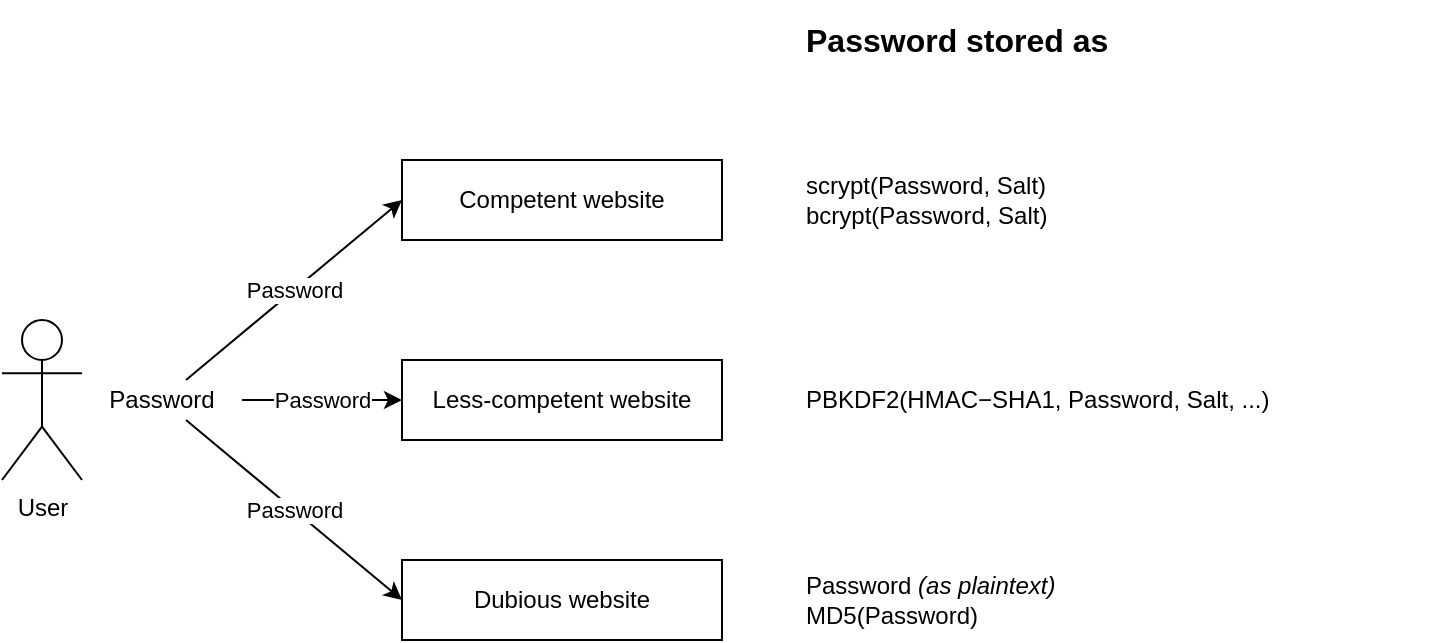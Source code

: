 <mxfile version="13.5.3" type="github">
  <diagram id="_B6--fNvl5OPntU9QEn6" name="Page-1">
    <mxGraphModel dx="1422" dy="795" grid="1" gridSize="10" guides="1" tooltips="1" connect="1" arrows="1" fold="1" page="1" pageScale="1" pageWidth="850" pageHeight="1100" math="0" shadow="0">
      <root>
        <mxCell id="0" />
        <mxCell id="1" parent="0" />
        <mxCell id="HP-s9qnrU3H1NAebICU0-1" value="User" style="shape=umlActor;verticalLabelPosition=bottom;verticalAlign=top;html=1;outlineConnect=0;" vertex="1" parent="1">
          <mxGeometry x="40" y="200" width="40" height="80" as="geometry" />
        </mxCell>
        <mxCell id="HP-s9qnrU3H1NAebICU0-3" value="Password" style="text;html=1;strokeColor=none;fillColor=none;align=center;verticalAlign=middle;whiteSpace=wrap;rounded=0;" vertex="1" parent="1">
          <mxGeometry x="80" y="230" width="80" height="20" as="geometry" />
        </mxCell>
        <mxCell id="HP-s9qnrU3H1NAebICU0-4" value="Competent website" style="rounded=0;whiteSpace=wrap;html=1;" vertex="1" parent="1">
          <mxGeometry x="240" y="120" width="160" height="40" as="geometry" />
        </mxCell>
        <mxCell id="HP-s9qnrU3H1NAebICU0-5" value="Less-competent website" style="rounded=0;whiteSpace=wrap;html=1;" vertex="1" parent="1">
          <mxGeometry x="240" y="220" width="160" height="40" as="geometry" />
        </mxCell>
        <mxCell id="HP-s9qnrU3H1NAebICU0-6" value="Dubious website" style="rounded=0;whiteSpace=wrap;html=1;" vertex="1" parent="1">
          <mxGeometry x="240" y="320" width="160" height="40" as="geometry" />
        </mxCell>
        <mxCell id="HP-s9qnrU3H1NAebICU0-7" value="Password" style="endArrow=classic;html=1;entryX=0;entryY=0.5;entryDx=0;entryDy=0;" edge="1" parent="1" source="HP-s9qnrU3H1NAebICU0-3" target="HP-s9qnrU3H1NAebICU0-4">
          <mxGeometry width="50" height="50" relative="1" as="geometry">
            <mxPoint x="400" y="410" as="sourcePoint" />
            <mxPoint x="450" y="360" as="targetPoint" />
          </mxGeometry>
        </mxCell>
        <mxCell id="HP-s9qnrU3H1NAebICU0-8" value="Password" style="endArrow=classic;html=1;" edge="1" parent="1" source="HP-s9qnrU3H1NAebICU0-3" target="HP-s9qnrU3H1NAebICU0-5">
          <mxGeometry width="50" height="50" relative="1" as="geometry">
            <mxPoint x="110" y="200" as="sourcePoint" />
            <mxPoint x="160" y="150" as="targetPoint" />
          </mxGeometry>
        </mxCell>
        <mxCell id="HP-s9qnrU3H1NAebICU0-9" value="Password" style="endArrow=classic;html=1;entryX=0;entryY=0.5;entryDx=0;entryDy=0;" edge="1" parent="1" source="HP-s9qnrU3H1NAebICU0-3" target="HP-s9qnrU3H1NAebICU0-6">
          <mxGeometry width="50" height="50" relative="1" as="geometry">
            <mxPoint x="400" y="410" as="sourcePoint" />
            <mxPoint x="450" y="360" as="targetPoint" />
          </mxGeometry>
        </mxCell>
        <mxCell id="HP-s9qnrU3H1NAebICU0-10" value="&lt;b&gt;&lt;font style=&quot;font-size: 16px&quot;&gt;Password stored as&lt;br&gt;&lt;/font&gt;&lt;/b&gt;" style="text;html=1;strokeColor=none;fillColor=none;align=left;verticalAlign=middle;whiteSpace=wrap;rounded=0;" vertex="1" parent="1">
          <mxGeometry x="440" y="40" width="320" height="40" as="geometry" />
        </mxCell>
        <mxCell id="HP-s9qnrU3H1NAebICU0-11" value="&lt;div&gt;scrypt(Password, Salt)&lt;/div&gt;&lt;div&gt;bcrypt(Password, Salt)&lt;br&gt;&lt;/div&gt;" style="text;html=1;strokeColor=none;fillColor=none;align=left;verticalAlign=middle;whiteSpace=wrap;rounded=0;" vertex="1" parent="1">
          <mxGeometry x="440" y="120" width="320" height="40" as="geometry" />
        </mxCell>
        <mxCell id="HP-s9qnrU3H1NAebICU0-12" value="PBKDF2(HMAC−SHA1, Password, Salt, ...)" style="text;html=1;strokeColor=none;fillColor=none;align=left;verticalAlign=middle;whiteSpace=wrap;rounded=0;" vertex="1" parent="1">
          <mxGeometry x="440" y="220" width="320" height="40" as="geometry" />
        </mxCell>
        <mxCell id="HP-s9qnrU3H1NAebICU0-13" value="&lt;div&gt;Password&lt;i&gt; (as plaintext)&lt;/i&gt;&lt;/div&gt;&lt;div&gt;MD5(Password)&lt;br&gt;&lt;/div&gt;" style="text;html=1;strokeColor=none;fillColor=none;align=left;verticalAlign=middle;whiteSpace=wrap;rounded=0;" vertex="1" parent="1">
          <mxGeometry x="440" y="320" width="320" height="40" as="geometry" />
        </mxCell>
      </root>
    </mxGraphModel>
  </diagram>
</mxfile>
